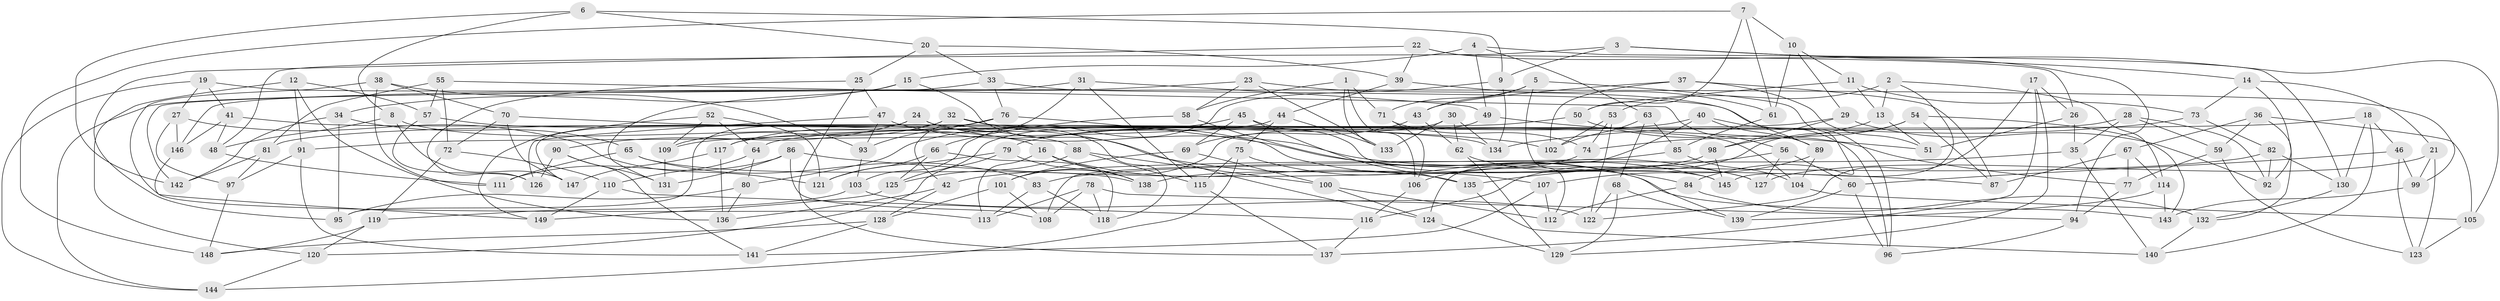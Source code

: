 // coarse degree distribution, {6: 0.53125, 5: 0.020833333333333332, 4: 0.4479166666666667}
// Generated by graph-tools (version 1.1) at 2025/42/03/06/25 10:42:18]
// undirected, 149 vertices, 298 edges
graph export_dot {
graph [start="1"]
  node [color=gray90,style=filled];
  1;
  2;
  3;
  4;
  5;
  6;
  7;
  8;
  9;
  10;
  11;
  12;
  13;
  14;
  15;
  16;
  17;
  18;
  19;
  20;
  21;
  22;
  23;
  24;
  25;
  26;
  27;
  28;
  29;
  30;
  31;
  32;
  33;
  34;
  35;
  36;
  37;
  38;
  39;
  40;
  41;
  42;
  43;
  44;
  45;
  46;
  47;
  48;
  49;
  50;
  51;
  52;
  53;
  54;
  55;
  56;
  57;
  58;
  59;
  60;
  61;
  62;
  63;
  64;
  65;
  66;
  67;
  68;
  69;
  70;
  71;
  72;
  73;
  74;
  75;
  76;
  77;
  78;
  79;
  80;
  81;
  82;
  83;
  84;
  85;
  86;
  87;
  88;
  89;
  90;
  91;
  92;
  93;
  94;
  95;
  96;
  97;
  98;
  99;
  100;
  101;
  102;
  103;
  104;
  105;
  106;
  107;
  108;
  109;
  110;
  111;
  112;
  113;
  114;
  115;
  116;
  117;
  118;
  119;
  120;
  121;
  122;
  123;
  124;
  125;
  126;
  127;
  128;
  129;
  130;
  131;
  132;
  133;
  134;
  135;
  136;
  137;
  138;
  139;
  140;
  141;
  142;
  143;
  144;
  145;
  146;
  147;
  148;
  149;
  1 -- 58;
  1 -- 106;
  1 -- 133;
  1 -- 71;
  2 -- 145;
  2 -- 13;
  2 -- 114;
  2 -- 53;
  3 -- 9;
  3 -- 14;
  3 -- 48;
  3 -- 105;
  4 -- 49;
  4 -- 130;
  4 -- 15;
  4 -- 63;
  5 -- 71;
  5 -- 43;
  5 -- 84;
  5 -- 112;
  6 -- 20;
  6 -- 9;
  6 -- 8;
  6 -- 142;
  7 -- 50;
  7 -- 148;
  7 -- 61;
  7 -- 10;
  8 -- 147;
  8 -- 48;
  8 -- 16;
  9 -- 134;
  9 -- 103;
  10 -- 11;
  10 -- 61;
  10 -- 29;
  11 -- 73;
  11 -- 50;
  11 -- 13;
  12 -- 136;
  12 -- 120;
  12 -- 91;
  12 -- 57;
  13 -- 51;
  13 -- 74;
  14 -- 92;
  14 -- 21;
  14 -- 73;
  15 -- 131;
  15 -- 124;
  15 -- 34;
  16 -- 138;
  16 -- 113;
  16 -- 135;
  17 -- 137;
  17 -- 122;
  17 -- 26;
  17 -- 129;
  18 -- 109;
  18 -- 130;
  18 -- 46;
  18 -- 140;
  19 -- 144;
  19 -- 41;
  19 -- 99;
  19 -- 27;
  20 -- 33;
  20 -- 39;
  20 -- 25;
  21 -- 123;
  21 -- 99;
  21 -- 127;
  22 -- 94;
  22 -- 26;
  22 -- 39;
  22 -- 95;
  23 -- 146;
  23 -- 58;
  23 -- 89;
  23 -- 133;
  24 -- 147;
  24 -- 90;
  24 -- 127;
  24 -- 118;
  25 -- 126;
  25 -- 47;
  25 -- 137;
  26 -- 51;
  26 -- 35;
  27 -- 121;
  27 -- 97;
  27 -- 146;
  28 -- 64;
  28 -- 35;
  28 -- 59;
  28 -- 92;
  29 -- 92;
  29 -- 117;
  29 -- 98;
  30 -- 62;
  30 -- 125;
  30 -- 134;
  30 -- 133;
  31 -- 42;
  31 -- 49;
  31 -- 142;
  31 -- 115;
  32 -- 109;
  32 -- 107;
  32 -- 95;
  32 -- 104;
  33 -- 144;
  33 -- 96;
  33 -- 76;
  34 -- 65;
  34 -- 142;
  34 -- 95;
  35 -- 140;
  35 -- 42;
  36 -- 132;
  36 -- 105;
  36 -- 59;
  36 -- 67;
  37 -- 102;
  37 -- 43;
  37 -- 87;
  37 -- 51;
  38 -- 111;
  38 -- 93;
  38 -- 113;
  38 -- 70;
  39 -- 44;
  39 -- 61;
  40 -- 96;
  40 -- 124;
  40 -- 89;
  40 -- 79;
  41 -- 48;
  41 -- 146;
  41 -- 134;
  42 -- 136;
  42 -- 128;
  43 -- 62;
  43 -- 69;
  44 -- 75;
  44 -- 91;
  44 -- 133;
  45 -- 80;
  45 -- 145;
  45 -- 69;
  45 -- 135;
  46 -- 60;
  46 -- 99;
  46 -- 123;
  47 -- 145;
  47 -- 126;
  47 -- 93;
  48 -- 111;
  49 -- 51;
  49 -- 101;
  50 -- 77;
  50 -- 81;
  52 -- 109;
  52 -- 149;
  52 -- 64;
  52 -- 121;
  53 -- 74;
  53 -- 122;
  53 -- 102;
  54 -- 98;
  54 -- 116;
  54 -- 87;
  54 -- 143;
  55 -- 56;
  55 -- 57;
  55 -- 81;
  55 -- 72;
  56 -- 135;
  56 -- 60;
  56 -- 127;
  57 -- 126;
  57 -- 88;
  58 -- 66;
  58 -- 139;
  59 -- 123;
  59 -- 77;
  60 -- 139;
  60 -- 96;
  61 -- 85;
  62 -- 127;
  62 -- 129;
  63 -- 102;
  63 -- 85;
  63 -- 68;
  64 -- 110;
  64 -- 80;
  65 -- 111;
  65 -- 83;
  65 -- 138;
  66 -- 121;
  66 -- 118;
  66 -- 125;
  67 -- 114;
  67 -- 87;
  67 -- 77;
  68 -- 129;
  68 -- 122;
  68 -- 139;
  69 -- 100;
  69 -- 101;
  70 -- 102;
  70 -- 72;
  70 -- 147;
  71 -- 74;
  71 -- 106;
  72 -- 119;
  72 -- 110;
  73 -- 134;
  73 -- 82;
  74 -- 106;
  75 -- 143;
  75 -- 144;
  75 -- 115;
  76 -- 117;
  76 -- 84;
  76 -- 93;
  77 -- 94;
  78 -- 94;
  78 -- 108;
  78 -- 113;
  78 -- 118;
  79 -- 120;
  79 -- 121;
  79 -- 138;
  80 -- 136;
  80 -- 95;
  81 -- 142;
  81 -- 97;
  82 -- 130;
  82 -- 83;
  82 -- 92;
  83 -- 113;
  83 -- 118;
  84 -- 132;
  84 -- 112;
  85 -- 108;
  85 -- 104;
  86 -- 131;
  86 -- 108;
  86 -- 87;
  86 -- 111;
  88 -- 100;
  88 -- 115;
  88 -- 125;
  89 -- 104;
  89 -- 107;
  90 -- 126;
  90 -- 141;
  90 -- 131;
  91 -- 141;
  91 -- 97;
  93 -- 103;
  94 -- 96;
  97 -- 148;
  98 -- 138;
  98 -- 145;
  99 -- 143;
  100 -- 112;
  100 -- 124;
  101 -- 108;
  101 -- 128;
  103 -- 122;
  103 -- 119;
  104 -- 105;
  105 -- 123;
  106 -- 116;
  107 -- 112;
  107 -- 141;
  109 -- 131;
  110 -- 116;
  110 -- 149;
  114 -- 139;
  114 -- 143;
  115 -- 137;
  116 -- 137;
  117 -- 136;
  117 -- 147;
  119 -- 148;
  119 -- 120;
  120 -- 144;
  124 -- 129;
  125 -- 149;
  128 -- 141;
  128 -- 148;
  130 -- 132;
  132 -- 140;
  135 -- 140;
  146 -- 149;
}
